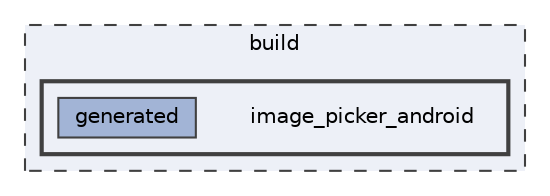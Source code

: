 digraph "build/image_picker_android"
{
 // LATEX_PDF_SIZE
  bgcolor="transparent";
  edge [fontname=Helvetica,fontsize=10,labelfontname=Helvetica,labelfontsize=10];
  node [fontname=Helvetica,fontsize=10,shape=box,height=0.2,width=0.4];
  compound=true
  subgraph clusterdir_4fef79e7177ba769987a8da36c892c5f {
    graph [ bgcolor="#edf0f7", pencolor="grey25", label="build", fontname=Helvetica,fontsize=10 style="filled,dashed", URL="dir_4fef79e7177ba769987a8da36c892c5f.html",tooltip=""]
  subgraph clusterdir_8fd0be9e44bec0478cff12f5fa5a72eb {
    graph [ bgcolor="#edf0f7", pencolor="grey25", label="", fontname=Helvetica,fontsize=10 style="filled,bold", URL="dir_8fd0be9e44bec0478cff12f5fa5a72eb.html",tooltip=""]
    dir_8fd0be9e44bec0478cff12f5fa5a72eb [shape=plaintext, label="image_picker_android"];
  dir_de347a5c4beef85e5b821041db1b1995 [label="generated", fillcolor="#a2b4d6", color="grey25", style="filled", URL="dir_de347a5c4beef85e5b821041db1b1995.html",tooltip=""];
  }
  }
}
